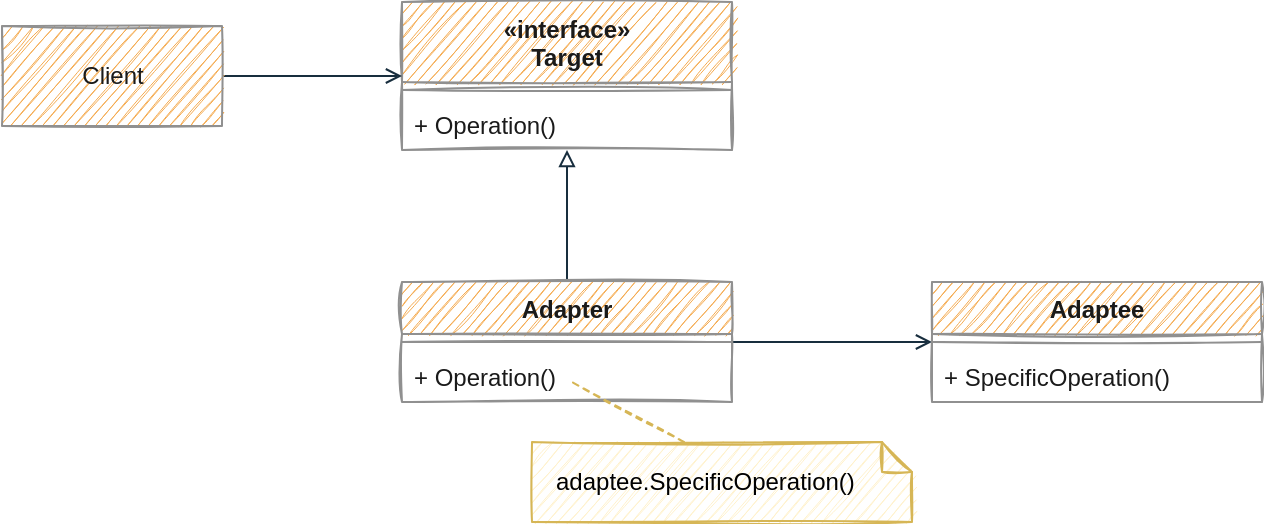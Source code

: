 <mxfile version="20.8.16" type="device" pages="5"><diagram id="pfxA9gv14tCuH7BsV-Ln" name="Adapter"><mxGraphModel dx="1404" dy="864" grid="1" gridSize="10" guides="1" tooltips="0" connect="1" arrows="1" fold="1" page="1" pageScale="1" pageWidth="1169" pageHeight="827" math="0" shadow="0"><root><mxCell id="t0Gk355Egd2EpJJYX6fK-0"/><mxCell id="t0Gk355Egd2EpJJYX6fK-1" parent="t0Gk355Egd2EpJJYX6fK-0"/><mxCell id="r9_oYsfu7Edrs36lkvw7-0" value="«interface»&#10;Target" style="swimlane;fontStyle=1;align=center;verticalAlign=top;childLayout=stackLayout;horizontal=1;startSize=40;horizontalStack=0;resizeParent=1;resizeParentMax=0;resizeLast=0;collapsible=1;marginBottom=0;rounded=0;sketch=1;fillColor=#F5AB50;strokeColor=#909090;fontColor=#1A1A1A;" parent="t0Gk355Egd2EpJJYX6fK-1" vertex="1"><mxGeometry x="275" y="100" width="165" height="74" as="geometry"><mxRectangle x="250" y="670" width="100" height="30" as="alternateBounds"/></mxGeometry></mxCell><mxCell id="r9_oYsfu7Edrs36lkvw7-1" value="" style="line;strokeWidth=1;fillColor=none;align=left;verticalAlign=middle;spacingTop=-1;spacingLeft=3;spacingRight=3;rotatable=0;labelPosition=right;points=[];portConstraint=eastwest;rounded=0;sketch=1;labelBackgroundColor=#EEEEEE;strokeColor=#909090;fontColor=#1A1A1A;" parent="r9_oYsfu7Edrs36lkvw7-0" vertex="1"><mxGeometry y="40" width="165" height="8" as="geometry"/></mxCell><mxCell id="r9_oYsfu7Edrs36lkvw7-2" value="+ Operation()" style="text;strokeColor=none;fillColor=none;align=left;verticalAlign=top;spacingLeft=4;spacingRight=4;overflow=hidden;rotatable=0;points=[[0,0.5],[1,0.5]];portConstraint=eastwest;rounded=0;sketch=1;fontColor=#1A1A1A;" parent="r9_oYsfu7Edrs36lkvw7-0" vertex="1"><mxGeometry y="48" width="165" height="26" as="geometry"/></mxCell><mxCell id="r9_oYsfu7Edrs36lkvw7-3" style="edgeStyle=orthogonalEdgeStyle;rounded=0;orthogonalLoop=1;jettySize=auto;html=1;endArrow=block;endFill=0;labelBackgroundColor=#EEEEEE;strokeColor=#182E3E;fontColor=#1A1A1A;" parent="t0Gk355Egd2EpJJYX6fK-1" source="r9_oYsfu7Edrs36lkvw7-4" target="r9_oYsfu7Edrs36lkvw7-0" edge="1"><mxGeometry relative="1" as="geometry"/></mxCell><mxCell id="V8s5TMU2EH_NeJxdK_gp-17" style="edgeStyle=orthogonalEdgeStyle;rounded=0;orthogonalLoop=1;jettySize=auto;html=1;fontColor=#1A1A1A;strokeColor=#182E3E;endArrow=open;endFill=0;" parent="t0Gk355Egd2EpJJYX6fK-1" source="r9_oYsfu7Edrs36lkvw7-4" target="V8s5TMU2EH_NeJxdK_gp-14" edge="1"><mxGeometry relative="1" as="geometry"/></mxCell><mxCell id="r9_oYsfu7Edrs36lkvw7-4" value="Adapter" style="swimlane;fontStyle=1;align=center;verticalAlign=top;childLayout=stackLayout;horizontal=1;startSize=26;horizontalStack=0;resizeParent=1;resizeParentMax=0;resizeLast=0;collapsible=1;marginBottom=0;rounded=0;sketch=1;fillColor=#F5AB50;strokeColor=#909090;fontColor=#1A1A1A;" parent="t0Gk355Egd2EpJJYX6fK-1" vertex="1"><mxGeometry x="275" y="240" width="165" height="60" as="geometry"/></mxCell><mxCell id="r9_oYsfu7Edrs36lkvw7-5" value="" style="line;strokeWidth=1;fillColor=none;align=left;verticalAlign=middle;spacingTop=-1;spacingLeft=3;spacingRight=3;rotatable=0;labelPosition=right;points=[];portConstraint=eastwest;rounded=0;sketch=1;labelBackgroundColor=#EEEEEE;strokeColor=#909090;fontColor=#1A1A1A;" parent="r9_oYsfu7Edrs36lkvw7-4" vertex="1"><mxGeometry y="26" width="165" height="8" as="geometry"/></mxCell><mxCell id="r9_oYsfu7Edrs36lkvw7-6" value="+ Operation()" style="text;strokeColor=none;fillColor=none;align=left;verticalAlign=top;spacingLeft=4;spacingRight=4;overflow=hidden;rotatable=0;points=[[0,0.5],[1,0.5]];portConstraint=eastwest;rounded=0;sketch=1;fontColor=#1A1A1A;" parent="r9_oYsfu7Edrs36lkvw7-4" vertex="1"><mxGeometry y="34" width="165" height="26" as="geometry"/></mxCell><mxCell id="r9_oYsfu7Edrs36lkvw7-12" style="edgeStyle=orthogonalEdgeStyle;rounded=0;orthogonalLoop=1;jettySize=auto;html=1;startArrow=none;startFill=0;endArrow=open;endFill=0;labelBackgroundColor=#EEEEEE;strokeColor=#182E3E;fontColor=#1A1A1A;" parent="t0Gk355Egd2EpJJYX6fK-1" source="r9_oYsfu7Edrs36lkvw7-13" target="r9_oYsfu7Edrs36lkvw7-0" edge="1"><mxGeometry relative="1" as="geometry"/></mxCell><mxCell id="r9_oYsfu7Edrs36lkvw7-13" value="Client" style="html=1;rounded=0;sketch=1;fillColor=#F5AB50;strokeColor=#909090;fontColor=#1A1A1A;" parent="t0Gk355Egd2EpJJYX6fK-1" vertex="1"><mxGeometry x="75" y="112" width="110" height="50" as="geometry"/></mxCell><mxCell id="V8s5TMU2EH_NeJxdK_gp-14" value="Adaptee" style="swimlane;fontStyle=1;align=center;verticalAlign=top;childLayout=stackLayout;horizontal=1;startSize=26;horizontalStack=0;resizeParent=1;resizeParentMax=0;resizeLast=0;collapsible=1;marginBottom=0;rounded=0;sketch=1;fillColor=#F5AB50;strokeColor=#909090;fontColor=#1A1A1A;" parent="t0Gk355Egd2EpJJYX6fK-1" vertex="1"><mxGeometry x="540" y="240" width="165" height="60" as="geometry"/></mxCell><mxCell id="V8s5TMU2EH_NeJxdK_gp-15" value="" style="line;strokeWidth=1;fillColor=none;align=left;verticalAlign=middle;spacingTop=-1;spacingLeft=3;spacingRight=3;rotatable=0;labelPosition=right;points=[];portConstraint=eastwest;rounded=0;sketch=1;labelBackgroundColor=#EEEEEE;strokeColor=#909090;fontColor=#1A1A1A;" parent="V8s5TMU2EH_NeJxdK_gp-14" vertex="1"><mxGeometry y="26" width="165" height="8" as="geometry"/></mxCell><mxCell id="V8s5TMU2EH_NeJxdK_gp-16" value="+ SpecificOperation()" style="text;strokeColor=none;fillColor=none;align=left;verticalAlign=top;spacingLeft=4;spacingRight=4;overflow=hidden;rotatable=0;points=[[0,0.5],[1,0.5]];portConstraint=eastwest;rounded=0;sketch=1;fontColor=#1A1A1A;" parent="V8s5TMU2EH_NeJxdK_gp-14" vertex="1"><mxGeometry y="34" width="165" height="26" as="geometry"/></mxCell><mxCell id="V8s5TMU2EH_NeJxdK_gp-18" value="adaptee.SpecificOperation()" style="shape=note;size=15;align=left;spacingLeft=10;html=1;whiteSpace=wrap;rounded=0;sketch=1;strokeColor=#d6b656;fillColor=#fff2cc;" parent="t0Gk355Egd2EpJJYX6fK-1" vertex="1"><mxGeometry x="340" y="320" width="190" height="40" as="geometry"/></mxCell><mxCell id="V8s5TMU2EH_NeJxdK_gp-19" value="" style="edgeStyle=none;endArrow=none;exitX=0.4;exitY=0;dashed=1;html=1;rounded=1;sketch=1;fontColor=#1A1A1A;strokeColor=#d6b656;curved=0;fillColor=#fff2cc;" parent="t0Gk355Egd2EpJJYX6fK-1" source="V8s5TMU2EH_NeJxdK_gp-18" edge="1"><mxGeometry x="1" relative="1" as="geometry"><mxPoint x="360" y="290" as="targetPoint"/></mxGeometry></mxCell></root></mxGraphModel></diagram><diagram id="CFkx3T3PTNuRlUrd-KWw" name="Composite"><mxGraphModel dx="1404" dy="864" grid="1" gridSize="10" guides="1" tooltips="1" connect="1" arrows="1" fold="1" page="1" pageScale="1" pageWidth="1654" pageHeight="1169" background="none" math="0" shadow="0"><root><mxCell id="0"/><mxCell id="1" parent="0"/><mxCell id="BNOG06OLYAFq1OP3cc1Z-1" value="«interface»&#10;Component" style="swimlane;fontStyle=1;align=center;verticalAlign=top;childLayout=stackLayout;horizontal=1;startSize=40;horizontalStack=0;resizeParent=1;resizeParentMax=0;resizeLast=0;collapsible=1;marginBottom=0;rounded=0;fillColor=#F5AB50;strokeColor=#909090;fontColor=#1A1A1A;sketch=1;curveFitting=1;jiggle=2;" parent="1" vertex="1"><mxGeometry x="232" y="360" width="165" height="74" as="geometry"><mxRectangle x="250" y="670" width="100" height="30" as="alternateBounds"/></mxGeometry></mxCell><mxCell id="BNOG06OLYAFq1OP3cc1Z-3" value="" style="line;strokeWidth=1;fillColor=none;align=left;verticalAlign=middle;spacingTop=-1;spacingLeft=3;spacingRight=3;rotatable=0;labelPosition=right;points=[];portConstraint=eastwest;rounded=0;labelBackgroundColor=#EEEEEE;strokeColor=#909090;fontColor=#1A1A1A;sketch=1;curveFitting=1;jiggle=2;" parent="BNOG06OLYAFq1OP3cc1Z-1" vertex="1"><mxGeometry y="40" width="165" height="8" as="geometry"/></mxCell><mxCell id="BNOG06OLYAFq1OP3cc1Z-4" value="+ Operation()" style="text;strokeColor=none;fillColor=none;align=left;verticalAlign=top;spacingLeft=4;spacingRight=4;overflow=hidden;rotatable=0;points=[[0,0.5],[1,0.5]];portConstraint=eastwest;rounded=0;fontColor=#1A1A1A;sketch=1;curveFitting=1;jiggle=2;" parent="BNOG06OLYAFq1OP3cc1Z-1" vertex="1"><mxGeometry y="48" width="165" height="26" as="geometry"/></mxCell><mxCell id="BNOG06OLYAFq1OP3cc1Z-27" style="edgeStyle=orthogonalEdgeStyle;rounded=0;orthogonalLoop=1;jettySize=auto;html=1;endArrow=block;endFill=0;labelBackgroundColor=#EEEEEE;strokeColor=#182E3E;fontColor=#1A1A1A;" parent="1" source="BNOG06OLYAFq1OP3cc1Z-5" target="BNOG06OLYAFq1OP3cc1Z-1" edge="1"><mxGeometry relative="1" as="geometry"/></mxCell><mxCell id="BNOG06OLYAFq1OP3cc1Z-5" value="Leaf" style="swimlane;fontStyle=1;align=center;verticalAlign=top;childLayout=stackLayout;horizontal=1;startSize=26;horizontalStack=0;resizeParent=1;resizeParentMax=0;resizeLast=0;collapsible=1;marginBottom=0;rounded=0;fillColor=#F5AB50;strokeColor=#909090;fontColor=#1A1A1A;sketch=1;curveFitting=1;jiggle=2;" parent="1" vertex="1"><mxGeometry x="112" y="530" width="165" height="60" as="geometry"/></mxCell><mxCell id="BNOG06OLYAFq1OP3cc1Z-6" value="" style="line;strokeWidth=1;fillColor=none;align=left;verticalAlign=middle;spacingTop=-1;spacingLeft=3;spacingRight=3;rotatable=0;labelPosition=right;points=[];portConstraint=eastwest;rounded=0;labelBackgroundColor=#EEEEEE;strokeColor=#909090;fontColor=#1A1A1A;sketch=1;curveFitting=1;jiggle=2;" parent="BNOG06OLYAFq1OP3cc1Z-5" vertex="1"><mxGeometry y="26" width="165" height="8" as="geometry"/></mxCell><mxCell id="BNOG06OLYAFq1OP3cc1Z-7" value="+ Operation()" style="text;strokeColor=none;fillColor=none;align=left;verticalAlign=top;spacingLeft=4;spacingRight=4;overflow=hidden;rotatable=0;points=[[0,0.5],[1,0.5]];portConstraint=eastwest;rounded=0;fontColor=#1A1A1A;sketch=1;curveFitting=1;jiggle=2;" parent="BNOG06OLYAFq1OP3cc1Z-5" vertex="1"><mxGeometry y="34" width="165" height="26" as="geometry"/></mxCell><mxCell id="BNOG06OLYAFq1OP3cc1Z-28" style="edgeStyle=orthogonalEdgeStyle;rounded=0;orthogonalLoop=1;jettySize=auto;html=1;endArrow=block;endFill=0;labelBackgroundColor=#EEEEEE;strokeColor=#182E3E;fontColor=#1A1A1A;" parent="1" source="BNOG06OLYAFq1OP3cc1Z-24" target="BNOG06OLYAFq1OP3cc1Z-1" edge="1"><mxGeometry relative="1" as="geometry"/></mxCell><mxCell id="BNOG06OLYAFq1OP3cc1Z-29" style="edgeStyle=orthogonalEdgeStyle;rounded=0;orthogonalLoop=1;jettySize=auto;html=1;entryX=1;entryY=0.5;entryDx=0;entryDy=0;endArrow=open;endFill=0;startArrow=diamondThin;startFill=0;labelBackgroundColor=#EEEEEE;strokeColor=#182E3E;fontColor=#1A1A1A;" parent="1" source="BNOG06OLYAFq1OP3cc1Z-24" target="BNOG06OLYAFq1OP3cc1Z-1" edge="1"><mxGeometry relative="1" as="geometry"><Array as="points"><mxPoint x="542" y="550"/><mxPoint x="542" y="397"/></Array></mxGeometry></mxCell><mxCell id="BNOG06OLYAFq1OP3cc1Z-24" value="Composite" style="swimlane;fontStyle=1;align=center;verticalAlign=top;childLayout=stackLayout;horizontal=1;startSize=26;horizontalStack=0;resizeParent=1;resizeParentMax=0;resizeLast=0;collapsible=1;marginBottom=0;rounded=0;fillColor=#F5AB50;strokeColor=#909090;fontColor=#1A1A1A;sketch=1;curveFitting=1;jiggle=2;" parent="1" vertex="1"><mxGeometry x="352" y="530" width="165" height="60" as="geometry"/></mxCell><mxCell id="BNOG06OLYAFq1OP3cc1Z-25" value="" style="line;strokeWidth=1;fillColor=none;align=left;verticalAlign=middle;spacingTop=-1;spacingLeft=3;spacingRight=3;rotatable=0;labelPosition=right;points=[];portConstraint=eastwest;rounded=0;labelBackgroundColor=#EEEEEE;strokeColor=#909090;fontColor=#1A1A1A;sketch=1;curveFitting=1;jiggle=2;" parent="BNOG06OLYAFq1OP3cc1Z-24" vertex="1"><mxGeometry y="26" width="165" height="8" as="geometry"/></mxCell><mxCell id="BNOG06OLYAFq1OP3cc1Z-26" value="+ Operation()" style="text;strokeColor=none;fillColor=none;align=left;verticalAlign=top;spacingLeft=4;spacingRight=4;overflow=hidden;rotatable=0;points=[[0,0.5],[1,0.5]];portConstraint=eastwest;rounded=0;fontColor=#1A1A1A;sketch=1;curveFitting=1;jiggle=2;" parent="BNOG06OLYAFq1OP3cc1Z-24" vertex="1"><mxGeometry y="34" width="165" height="26" as="geometry"/></mxCell><mxCell id="BNOG06OLYAFq1OP3cc1Z-31" style="edgeStyle=orthogonalEdgeStyle;rounded=0;orthogonalLoop=1;jettySize=auto;html=1;startArrow=none;startFill=0;endArrow=open;endFill=0;labelBackgroundColor=#EEEEEE;strokeColor=#182E3E;fontColor=#1A1A1A;" parent="1" source="BNOG06OLYAFq1OP3cc1Z-30" target="BNOG06OLYAFq1OP3cc1Z-1" edge="1"><mxGeometry relative="1" as="geometry"/></mxCell><mxCell id="BNOG06OLYAFq1OP3cc1Z-30" value="Client" style="html=1;rounded=0;fillColor=#F5AB50;strokeColor=#909090;fontColor=#1A1A1A;sketch=1;curveFitting=1;jiggle=2;" parent="1" vertex="1"><mxGeometry x="32" y="372" width="110" height="50" as="geometry"/></mxCell><mxCell id="BNOG06OLYAFq1OP3cc1Z-33" value="«interface»&#10;Component" style="swimlane;fontStyle=1;align=center;verticalAlign=top;childLayout=stackLayout;horizontal=1;startSize=40;horizontalStack=0;resizeParent=1;resizeParentMax=0;resizeLast=0;collapsible=1;marginBottom=0;rounded=0;fillColor=#F5AB50;strokeColor=#909090;fontColor=#1A1A1A;sketch=1;curveFitting=1;jiggle=2;" parent="1" vertex="1"><mxGeometry x="793" y="291" width="165" height="74" as="geometry"><mxRectangle x="250" y="670" width="100" height="30" as="alternateBounds"/></mxGeometry></mxCell><mxCell id="BNOG06OLYAFq1OP3cc1Z-34" value="" style="line;strokeWidth=1;fillColor=none;align=left;verticalAlign=middle;spacingTop=-1;spacingLeft=3;spacingRight=3;rotatable=0;labelPosition=right;points=[];portConstraint=eastwest;rounded=0;labelBackgroundColor=#EEEEEE;strokeColor=#909090;fontColor=#1A1A1A;sketch=1;curveFitting=1;jiggle=2;" parent="BNOG06OLYAFq1OP3cc1Z-33" vertex="1"><mxGeometry y="40" width="165" height="8" as="geometry"/></mxCell><mxCell id="BNOG06OLYAFq1OP3cc1Z-35" value="+ Operation()" style="text;strokeColor=none;fillColor=none;align=left;verticalAlign=top;spacingLeft=4;spacingRight=4;overflow=hidden;rotatable=0;points=[[0,0.5],[1,0.5]];portConstraint=eastwest;rounded=0;fontColor=#1A1A1A;sketch=1;curveFitting=1;jiggle=2;" parent="BNOG06OLYAFq1OP3cc1Z-33" vertex="1"><mxGeometry y="48" width="165" height="26" as="geometry"/></mxCell><mxCell id="BNOG06OLYAFq1OP3cc1Z-36" style="edgeStyle=orthogonalEdgeStyle;rounded=0;orthogonalLoop=1;jettySize=auto;html=1;endArrow=block;endFill=0;labelBackgroundColor=#EEEEEE;strokeColor=#182E3E;fontColor=#1A1A1A;" parent="1" source="BNOG06OLYAFq1OP3cc1Z-37" target="BNOG06OLYAFq1OP3cc1Z-33" edge="1"><mxGeometry relative="1" as="geometry"/></mxCell><mxCell id="BNOG06OLYAFq1OP3cc1Z-37" value="Leaf" style="swimlane;fontStyle=1;align=center;verticalAlign=top;childLayout=stackLayout;horizontal=1;startSize=26;horizontalStack=0;resizeParent=1;resizeParentMax=0;resizeLast=0;collapsible=1;marginBottom=0;rounded=0;fillColor=#F5AB50;strokeColor=#909090;fontColor=#1A1A1A;sketch=1;curveFitting=1;jiggle=2;" parent="1" vertex="1"><mxGeometry x="673" y="451" width="165" height="60" as="geometry"/></mxCell><mxCell id="BNOG06OLYAFq1OP3cc1Z-38" value="" style="line;strokeWidth=1;fillColor=none;align=left;verticalAlign=middle;spacingTop=-1;spacingLeft=3;spacingRight=3;rotatable=0;labelPosition=right;points=[];portConstraint=eastwest;rounded=0;labelBackgroundColor=#EEEEEE;strokeColor=#909090;fontColor=#1A1A1A;sketch=1;curveFitting=1;jiggle=2;" parent="BNOG06OLYAFq1OP3cc1Z-37" vertex="1"><mxGeometry y="26" width="165" height="8" as="geometry"/></mxCell><mxCell id="BNOG06OLYAFq1OP3cc1Z-39" value="+ Operation()" style="text;strokeColor=none;fillColor=none;align=left;verticalAlign=top;spacingLeft=4;spacingRight=4;overflow=hidden;rotatable=0;points=[[0,0.5],[1,0.5]];portConstraint=eastwest;rounded=0;fontColor=#1A1A1A;sketch=1;curveFitting=1;jiggle=2;" parent="BNOG06OLYAFq1OP3cc1Z-37" vertex="1"><mxGeometry y="34" width="165" height="26" as="geometry"/></mxCell><mxCell id="BNOG06OLYAFq1OP3cc1Z-40" style="edgeStyle=orthogonalEdgeStyle;rounded=0;orthogonalLoop=1;jettySize=auto;html=1;endArrow=block;endFill=0;labelBackgroundColor=#EEEEEE;strokeColor=#182E3E;fontColor=#1A1A1A;" parent="1" source="BNOG06OLYAFq1OP3cc1Z-42" target="BNOG06OLYAFq1OP3cc1Z-33" edge="1"><mxGeometry relative="1" as="geometry"/></mxCell><mxCell id="BNOG06OLYAFq1OP3cc1Z-41" style="edgeStyle=orthogonalEdgeStyle;rounded=0;orthogonalLoop=1;jettySize=auto;html=1;entryX=1;entryY=0.5;entryDx=0;entryDy=0;endArrow=open;endFill=0;startArrow=diamondThin;startFill=0;labelBackgroundColor=#EEEEEE;strokeColor=#182E3E;fontColor=#1A1A1A;" parent="1" source="BNOG06OLYAFq1OP3cc1Z-42" target="BNOG06OLYAFq1OP3cc1Z-33" edge="1"><mxGeometry relative="1" as="geometry"><Array as="points"><mxPoint x="1123" y="533"/><mxPoint x="1123" y="328"/></Array></mxGeometry></mxCell><mxCell id="BNOG06OLYAFq1OP3cc1Z-42" value="Composite" style="swimlane;fontStyle=1;align=center;verticalAlign=top;childLayout=stackLayout;horizontal=1;startSize=26;horizontalStack=0;resizeParent=1;resizeParentMax=0;resizeLast=0;collapsible=1;marginBottom=0;rounded=0;fillColor=#F5AB50;strokeColor=#909090;fontColor=#1A1A1A;sketch=1;curveFitting=1;jiggle=2;" parent="1" vertex="1"><mxGeometry x="913" y="451" width="165" height="164" as="geometry"/></mxCell><mxCell id="BNOG06OLYAFq1OP3cc1Z-51" value="- _children: Component[]" style="text;strokeColor=none;fillColor=none;align=left;verticalAlign=top;spacingLeft=4;spacingRight=4;overflow=hidden;rotatable=0;points=[[0,0.5],[1,0.5]];portConstraint=eastwest;rounded=0;fontColor=#1A1A1A;sketch=1;curveFitting=1;jiggle=2;" parent="BNOG06OLYAFq1OP3cc1Z-42" vertex="1"><mxGeometry y="26" width="165" height="26" as="geometry"/></mxCell><mxCell id="BNOG06OLYAFq1OP3cc1Z-43" value="" style="line;strokeWidth=1;fillColor=none;align=left;verticalAlign=middle;spacingTop=-1;spacingLeft=3;spacingRight=3;rotatable=0;labelPosition=right;points=[];portConstraint=eastwest;rounded=0;labelBackgroundColor=#EEEEEE;strokeColor=#909090;fontColor=#1A1A1A;sketch=1;curveFitting=1;jiggle=2;" parent="BNOG06OLYAFq1OP3cc1Z-42" vertex="1"><mxGeometry y="52" width="165" height="8" as="geometry"/></mxCell><mxCell id="BNOG06OLYAFq1OP3cc1Z-47" value="+ Add(Component child)" style="text;strokeColor=none;fillColor=none;align=left;verticalAlign=top;spacingLeft=4;spacingRight=4;overflow=hidden;rotatable=0;points=[[0,0.5],[1,0.5]];portConstraint=eastwest;rounded=0;fontColor=#1A1A1A;sketch=1;curveFitting=1;jiggle=2;" parent="BNOG06OLYAFq1OP3cc1Z-42" vertex="1"><mxGeometry y="60" width="165" height="26" as="geometry"/></mxCell><mxCell id="BNOG06OLYAFq1OP3cc1Z-48" value="+ Remove(Component child)" style="text;strokeColor=none;fillColor=none;align=left;verticalAlign=top;spacingLeft=4;spacingRight=4;overflow=hidden;rotatable=0;points=[[0,0.5],[1,0.5]];portConstraint=eastwest;rounded=0;fontColor=#1A1A1A;sketch=1;curveFitting=1;jiggle=2;" parent="BNOG06OLYAFq1OP3cc1Z-42" vertex="1"><mxGeometry y="86" width="165" height="26" as="geometry"/></mxCell><mxCell id="BNOG06OLYAFq1OP3cc1Z-49" value="+ GetChild(): Component" style="text;strokeColor=none;fillColor=none;align=left;verticalAlign=top;spacingLeft=4;spacingRight=4;overflow=hidden;rotatable=0;points=[[0,0.5],[1,0.5]];portConstraint=eastwest;rounded=0;fontColor=#1A1A1A;sketch=1;curveFitting=1;jiggle=2;" parent="BNOG06OLYAFq1OP3cc1Z-42" vertex="1"><mxGeometry y="112" width="165" height="26" as="geometry"/></mxCell><mxCell id="BNOG06OLYAFq1OP3cc1Z-44" value="+ Operation()" style="text;strokeColor=none;fillColor=none;align=left;verticalAlign=top;spacingLeft=4;spacingRight=4;overflow=hidden;rotatable=0;points=[[0,0.5],[1,0.5]];portConstraint=eastwest;rounded=0;fontColor=#1A1A1A;sketch=1;curveFitting=1;jiggle=2;" parent="BNOG06OLYAFq1OP3cc1Z-42" vertex="1"><mxGeometry y="138" width="165" height="26" as="geometry"/></mxCell><mxCell id="BNOG06OLYAFq1OP3cc1Z-45" style="edgeStyle=orthogonalEdgeStyle;rounded=0;orthogonalLoop=1;jettySize=auto;html=1;startArrow=none;startFill=0;endArrow=open;endFill=0;labelBackgroundColor=#EEEEEE;strokeColor=#182E3E;fontColor=#1A1A1A;" parent="1" source="BNOG06OLYAFq1OP3cc1Z-46" target="BNOG06OLYAFq1OP3cc1Z-33" edge="1"><mxGeometry relative="1" as="geometry"/></mxCell><mxCell id="BNOG06OLYAFq1OP3cc1Z-46" value="Client" style="html=1;rounded=0;fillColor=#F5AB50;strokeColor=#909090;fontColor=#1A1A1A;sketch=1;curveFitting=1;jiggle=2;" parent="1" vertex="1"><mxGeometry x="603" y="303" width="110" height="50" as="geometry"/></mxCell><mxCell id="BNOG06OLYAFq1OP3cc1Z-52" value="«interface»&#10;Component" style="swimlane;fontStyle=1;align=center;verticalAlign=top;childLayout=stackLayout;horizontal=1;startSize=40;horizontalStack=0;resizeParent=1;resizeParentMax=0;resizeLast=0;collapsible=1;marginBottom=0;rounded=0;fillColor=#F5AB50;strokeColor=#909090;fontColor=#1A1A1A;sketch=1;curveFitting=1;jiggle=2;" parent="1" vertex="1"><mxGeometry x="1300" y="696" width="165" height="152" as="geometry"><mxRectangle x="250" y="670" width="100" height="30" as="alternateBounds"/></mxGeometry></mxCell><mxCell id="BNOG06OLYAFq1OP3cc1Z-53" value="" style="line;strokeWidth=1;fillColor=none;align=left;verticalAlign=middle;spacingTop=-1;spacingLeft=3;spacingRight=3;rotatable=0;labelPosition=right;points=[];portConstraint=eastwest;rounded=0;labelBackgroundColor=#EEEEEE;strokeColor=#909090;fontColor=#1A1A1A;sketch=1;curveFitting=1;jiggle=2;" parent="BNOG06OLYAFq1OP3cc1Z-52" vertex="1"><mxGeometry y="40" width="165" height="8" as="geometry"/></mxCell><mxCell id="BNOG06OLYAFq1OP3cc1Z-68" value="+ GetChild(): Component" style="text;strokeColor=none;fillColor=none;align=left;verticalAlign=top;spacingLeft=4;spacingRight=4;overflow=hidden;rotatable=0;points=[[0,0.5],[1,0.5]];portConstraint=eastwest;rounded=0;fontColor=#1A1A1A;sketch=1;curveFitting=1;jiggle=2;" parent="BNOG06OLYAFq1OP3cc1Z-52" vertex="1"><mxGeometry y="48" width="165" height="26" as="geometry"/></mxCell><mxCell id="BNOG06OLYAFq1OP3cc1Z-67" value="+ Remove(Component child)" style="text;strokeColor=none;fillColor=none;align=left;verticalAlign=top;spacingLeft=4;spacingRight=4;overflow=hidden;rotatable=0;points=[[0,0.5],[1,0.5]];portConstraint=eastwest;rounded=0;fontColor=#1A1A1A;sketch=1;curveFitting=1;jiggle=2;" parent="BNOG06OLYAFq1OP3cc1Z-52" vertex="1"><mxGeometry y="74" width="165" height="26" as="geometry"/></mxCell><mxCell id="BNOG06OLYAFq1OP3cc1Z-66" value="+ Add(Component child)" style="text;strokeColor=none;fillColor=none;align=left;verticalAlign=top;spacingLeft=4;spacingRight=4;overflow=hidden;rotatable=0;points=[[0,0.5],[1,0.5]];portConstraint=eastwest;rounded=0;fontColor=#1A1A1A;sketch=1;curveFitting=1;jiggle=2;" parent="BNOG06OLYAFq1OP3cc1Z-52" vertex="1"><mxGeometry y="100" width="165" height="26" as="geometry"/></mxCell><mxCell id="BNOG06OLYAFq1OP3cc1Z-54" value="+ Operation()" style="text;strokeColor=none;fillColor=none;align=left;verticalAlign=top;spacingLeft=4;spacingRight=4;overflow=hidden;rotatable=0;points=[[0,0.5],[1,0.5]];portConstraint=eastwest;rounded=0;fontColor=#1A1A1A;sketch=1;curveFitting=1;jiggle=2;" parent="BNOG06OLYAFq1OP3cc1Z-52" vertex="1"><mxGeometry y="126" width="165" height="26" as="geometry"/></mxCell><mxCell id="BNOG06OLYAFq1OP3cc1Z-55" style="edgeStyle=orthogonalEdgeStyle;rounded=0;orthogonalLoop=1;jettySize=auto;html=1;endArrow=block;endFill=0;labelBackgroundColor=#EEEEEE;strokeColor=#182E3E;fontColor=#1A1A1A;" parent="1" source="BNOG06OLYAFq1OP3cc1Z-56" target="BNOG06OLYAFq1OP3cc1Z-52" edge="1"><mxGeometry relative="1" as="geometry"/></mxCell><mxCell id="BNOG06OLYAFq1OP3cc1Z-56" value="Leaf" style="swimlane;fontStyle=1;align=center;verticalAlign=top;childLayout=stackLayout;horizontal=1;startSize=26;horizontalStack=0;resizeParent=1;resizeParentMax=0;resizeLast=0;collapsible=1;marginBottom=0;rounded=0;fillColor=#F5AB50;strokeColor=#909090;fontColor=#1A1A1A;sketch=1;curveFitting=1;jiggle=2;" parent="1" vertex="1"><mxGeometry x="1180" y="926" width="165" height="60" as="geometry"/></mxCell><mxCell id="BNOG06OLYAFq1OP3cc1Z-57" value="" style="line;strokeWidth=1;fillColor=none;align=left;verticalAlign=middle;spacingTop=-1;spacingLeft=3;spacingRight=3;rotatable=0;labelPosition=right;points=[];portConstraint=eastwest;rounded=0;labelBackgroundColor=#EEEEEE;strokeColor=#909090;fontColor=#1A1A1A;sketch=1;curveFitting=1;jiggle=2;" parent="BNOG06OLYAFq1OP3cc1Z-56" vertex="1"><mxGeometry y="26" width="165" height="8" as="geometry"/></mxCell><mxCell id="BNOG06OLYAFq1OP3cc1Z-58" value="+ Operation()" style="text;strokeColor=none;fillColor=none;align=left;verticalAlign=top;spacingLeft=4;spacingRight=4;overflow=hidden;rotatable=0;points=[[0,0.5],[1,0.5]];portConstraint=eastwest;rounded=0;fontColor=#1A1A1A;sketch=1;curveFitting=1;jiggle=2;" parent="BNOG06OLYAFq1OP3cc1Z-56" vertex="1"><mxGeometry y="34" width="165" height="26" as="geometry"/></mxCell><mxCell id="BNOG06OLYAFq1OP3cc1Z-59" style="edgeStyle=orthogonalEdgeStyle;rounded=0;orthogonalLoop=1;jettySize=auto;html=1;endArrow=block;endFill=0;labelBackgroundColor=#EEEEEE;strokeColor=#182E3E;fontColor=#1A1A1A;" parent="1" source="BNOG06OLYAFq1OP3cc1Z-61" target="BNOG06OLYAFq1OP3cc1Z-52" edge="1"><mxGeometry relative="1" as="geometry"/></mxCell><mxCell id="BNOG06OLYAFq1OP3cc1Z-60" style="edgeStyle=orthogonalEdgeStyle;rounded=0;orthogonalLoop=1;jettySize=auto;html=1;entryX=1;entryY=0.5;entryDx=0;entryDy=0;endArrow=open;endFill=0;startArrow=diamondThin;startFill=0;labelBackgroundColor=#EEEEEE;strokeColor=#182E3E;fontColor=#1A1A1A;" parent="1" source="BNOG06OLYAFq1OP3cc1Z-61" target="BNOG06OLYAFq1OP3cc1Z-52" edge="1"><mxGeometry relative="1" as="geometry"><Array as="points"><mxPoint x="1620" y="995"/><mxPoint x="1620" y="772"/></Array></mxGeometry></mxCell><mxCell id="BNOG06OLYAFq1OP3cc1Z-61" value="Composite" style="swimlane;fontStyle=1;align=center;verticalAlign=top;childLayout=stackLayout;horizontal=1;startSize=26;horizontalStack=0;resizeParent=1;resizeParentMax=0;resizeLast=0;collapsible=1;marginBottom=0;rounded=0;fillColor=#F5AB50;strokeColor=#909090;fontColor=#1A1A1A;sketch=1;curveFitting=1;jiggle=2;" parent="1" vertex="1"><mxGeometry x="1420" y="926" width="165" height="138" as="geometry"/></mxCell><mxCell id="BNOG06OLYAFq1OP3cc1Z-69" value="+ Add(Component child)" style="text;strokeColor=none;fillColor=none;align=left;verticalAlign=top;spacingLeft=4;spacingRight=4;overflow=hidden;rotatable=0;points=[[0,0.5],[1,0.5]];portConstraint=eastwest;rounded=0;fontColor=#1A1A1A;sketch=1;curveFitting=1;jiggle=2;" parent="BNOG06OLYAFq1OP3cc1Z-61" vertex="1"><mxGeometry y="26" width="165" height="26" as="geometry"/></mxCell><mxCell id="BNOG06OLYAFq1OP3cc1Z-71" value="+ GetChild(): Component" style="text;strokeColor=none;fillColor=none;align=left;verticalAlign=top;spacingLeft=4;spacingRight=4;overflow=hidden;rotatable=0;points=[[0,0.5],[1,0.5]];portConstraint=eastwest;rounded=0;fontColor=#1A1A1A;sketch=1;curveFitting=1;jiggle=2;" parent="BNOG06OLYAFq1OP3cc1Z-61" vertex="1"><mxGeometry y="52" width="165" height="26" as="geometry"/></mxCell><mxCell id="BNOG06OLYAFq1OP3cc1Z-70" value="+ Remove(Component child)" style="text;strokeColor=none;fillColor=none;align=left;verticalAlign=top;spacingLeft=4;spacingRight=4;overflow=hidden;rotatable=0;points=[[0,0.5],[1,0.5]];portConstraint=eastwest;rounded=0;fontColor=#1A1A1A;sketch=1;curveFitting=1;jiggle=2;" parent="BNOG06OLYAFq1OP3cc1Z-61" vertex="1"><mxGeometry y="78" width="165" height="26" as="geometry"/></mxCell><mxCell id="BNOG06OLYAFq1OP3cc1Z-62" value="" style="line;strokeWidth=1;fillColor=none;align=left;verticalAlign=middle;spacingTop=-1;spacingLeft=3;spacingRight=3;rotatable=0;labelPosition=right;points=[];portConstraint=eastwest;rounded=0;labelBackgroundColor=#EEEEEE;strokeColor=#909090;fontColor=#1A1A1A;sketch=1;curveFitting=1;jiggle=2;" parent="BNOG06OLYAFq1OP3cc1Z-61" vertex="1"><mxGeometry y="104" width="165" height="8" as="geometry"/></mxCell><mxCell id="BNOG06OLYAFq1OP3cc1Z-63" value="+ Operation()" style="text;strokeColor=none;fillColor=none;align=left;verticalAlign=top;spacingLeft=4;spacingRight=4;overflow=hidden;rotatable=0;points=[[0,0.5],[1,0.5]];portConstraint=eastwest;rounded=0;fontColor=#1A1A1A;sketch=1;curveFitting=1;jiggle=2;" parent="BNOG06OLYAFq1OP3cc1Z-61" vertex="1"><mxGeometry y="112" width="165" height="26" as="geometry"/></mxCell><mxCell id="BNOG06OLYAFq1OP3cc1Z-64" style="edgeStyle=orthogonalEdgeStyle;rounded=0;orthogonalLoop=1;jettySize=auto;html=1;startArrow=none;startFill=0;endArrow=open;endFill=0;labelBackgroundColor=#EEEEEE;strokeColor=#182E3E;fontColor=#1A1A1A;" parent="1" source="BNOG06OLYAFq1OP3cc1Z-65" target="BNOG06OLYAFq1OP3cc1Z-52" edge="1"><mxGeometry relative="1" as="geometry"/></mxCell><mxCell id="BNOG06OLYAFq1OP3cc1Z-65" value="Client" style="html=1;rounded=0;fillColor=#F5AB50;strokeColor=#909090;fontColor=#1A1A1A;sketch=1;curveFitting=1;jiggle=2;" parent="1" vertex="1"><mxGeometry x="1110" y="747" width="110" height="50" as="geometry"/></mxCell></root></mxGraphModel></diagram><diagram id="0hrxTNzccrfhBCuLjd9K" name="Strategy"><mxGraphModel dx="1404" dy="864" grid="1" gridSize="10" guides="1" tooltips="1" connect="1" arrows="1" fold="1" page="1" pageScale="1" pageWidth="1169" pageHeight="827" math="0" shadow="0"><root><mxCell id="Yq5xRgmWrB6RlAjooAV_-0"/><mxCell id="Yq5xRgmWrB6RlAjooAV_-1" parent="Yq5xRgmWrB6RlAjooAV_-0"/></root></mxGraphModel></diagram><diagram id="zWnYbkroHUDhtVZg8e_o" name="Proxy"><mxGraphModel dx="2573" dy="864" grid="1" gridSize="10" guides="1" tooltips="1" connect="1" arrows="1" fold="1" page="1" pageScale="1" pageWidth="1169" pageHeight="827" math="0" shadow="0"><root><mxCell id="0"/><mxCell id="1" parent="0"/><mxCell id="bJq0gvxn55feJPTDZ4S--1" value="«interface»&#10;Subject" style="swimlane;fontStyle=1;align=center;verticalAlign=top;childLayout=stackLayout;horizontal=1;startSize=40;horizontalStack=0;resizeParent=1;resizeParentMax=0;resizeLast=0;collapsible=1;marginBottom=0;rounded=0;sketch=1;fillColor=#F5AB50;strokeColor=#909090;fontColor=#1A1A1A;" parent="1" vertex="1"><mxGeometry x="-720" y="150" width="165" height="74" as="geometry"><mxRectangle x="250" y="670" width="100" height="30" as="alternateBounds"/></mxGeometry></mxCell><mxCell id="bJq0gvxn55feJPTDZ4S--2" value="" style="line;strokeWidth=1;fillColor=none;align=left;verticalAlign=middle;spacingTop=-1;spacingLeft=3;spacingRight=3;rotatable=0;labelPosition=right;points=[];portConstraint=eastwest;rounded=0;sketch=1;labelBackgroundColor=#EEEEEE;strokeColor=#909090;fontColor=#1A1A1A;" parent="bJq0gvxn55feJPTDZ4S--1" vertex="1"><mxGeometry y="40" width="165" height="8" as="geometry"/></mxCell><mxCell id="bJq0gvxn55feJPTDZ4S--3" value="+ Operation()" style="text;strokeColor=none;fillColor=none;align=left;verticalAlign=top;spacingLeft=4;spacingRight=4;overflow=hidden;rotatable=0;points=[[0,0.5],[1,0.5]];portConstraint=eastwest;rounded=0;sketch=1;fontColor=#1A1A1A;" parent="bJq0gvxn55feJPTDZ4S--1" vertex="1"><mxGeometry y="48" width="165" height="26" as="geometry"/></mxCell><mxCell id="bJq0gvxn55feJPTDZ4S--4" style="edgeStyle=orthogonalEdgeStyle;rounded=0;orthogonalLoop=1;jettySize=auto;html=1;endArrow=block;endFill=0;labelBackgroundColor=#EEEEEE;strokeColor=#182E3E;fontColor=#1A1A1A;" parent="1" source="bJq0gvxn55feJPTDZ4S--5" target="bJq0gvxn55feJPTDZ4S--1" edge="1"><mxGeometry relative="1" as="geometry"/></mxCell><mxCell id="zE3TSSOudIvQtrCk9SOY-6" style="edgeStyle=orthogonalEdgeStyle;rounded=0;orthogonalLoop=1;jettySize=auto;html=1;fontSize=12;startSize=8;endSize=8;endArrow=open;endFill=0;" parent="1" source="bJq0gvxn55feJPTDZ4S--5" target="zE3TSSOudIvQtrCk9SOY-1" edge="1"><mxGeometry relative="1" as="geometry"/></mxCell><mxCell id="bJq0gvxn55feJPTDZ4S--5" value="Proxy" style="swimlane;fontStyle=1;align=center;verticalAlign=top;childLayout=stackLayout;horizontal=1;startSize=26;horizontalStack=0;resizeParent=1;resizeParentMax=0;resizeLast=0;collapsible=1;marginBottom=0;rounded=0;sketch=1;fillColor=#F5AB50;strokeColor=#909090;fontColor=#1A1A1A;" parent="1" vertex="1"><mxGeometry x="-840" y="310" width="165" height="60" as="geometry"/></mxCell><mxCell id="bJq0gvxn55feJPTDZ4S--6" value="" style="line;strokeWidth=1;fillColor=none;align=left;verticalAlign=middle;spacingTop=-1;spacingLeft=3;spacingRight=3;rotatable=0;labelPosition=right;points=[];portConstraint=eastwest;rounded=0;sketch=1;labelBackgroundColor=#EEEEEE;strokeColor=#909090;fontColor=#1A1A1A;" parent="bJq0gvxn55feJPTDZ4S--5" vertex="1"><mxGeometry y="26" width="165" height="8" as="geometry"/></mxCell><mxCell id="bJq0gvxn55feJPTDZ4S--7" value="+ Operation()" style="text;strokeColor=none;fillColor=none;align=left;verticalAlign=top;spacingLeft=4;spacingRight=4;overflow=hidden;rotatable=0;points=[[0,0.5],[1,0.5]];portConstraint=eastwest;rounded=0;sketch=1;fontColor=#1A1A1A;" parent="bJq0gvxn55feJPTDZ4S--5" vertex="1"><mxGeometry y="34" width="165" height="26" as="geometry"/></mxCell><mxCell id="bJq0gvxn55feJPTDZ4S--17" style="edgeStyle=orthogonalEdgeStyle;rounded=0;orthogonalLoop=1;jettySize=auto;html=1;startArrow=none;startFill=0;endArrow=open;endFill=0;labelBackgroundColor=#EEEEEE;strokeColor=#182E3E;fontColor=#1A1A1A;" parent="1" source="bJq0gvxn55feJPTDZ4S--18" target="bJq0gvxn55feJPTDZ4S--1" edge="1"><mxGeometry relative="1" as="geometry"/></mxCell><mxCell id="bJq0gvxn55feJPTDZ4S--18" value="Client" style="html=1;rounded=0;sketch=1;fillColor=#F5AB50;strokeColor=#909090;fontColor=#1A1A1A;" parent="1" vertex="1"><mxGeometry x="-910" y="162" width="110" height="50" as="geometry"/></mxCell><mxCell id="zE3TSSOudIvQtrCk9SOY-5" style="edgeStyle=orthogonalEdgeStyle;rounded=0;orthogonalLoop=1;jettySize=auto;html=1;fontSize=11;startSize=8;endSize=8;labelBackgroundColor=#EEEEEE;endArrow=block;strokeColor=#182E3E;fontColor=#1A1A1A;endFill=0;" parent="1" source="zE3TSSOudIvQtrCk9SOY-1" target="bJq0gvxn55feJPTDZ4S--1" edge="1"><mxGeometry relative="1" as="geometry"/></mxCell><mxCell id="zE3TSSOudIvQtrCk9SOY-1" value="RealSubject" style="swimlane;fontStyle=1;align=center;verticalAlign=top;childLayout=stackLayout;horizontal=1;startSize=26;horizontalStack=0;resizeParent=1;resizeParentMax=0;resizeLast=0;collapsible=1;marginBottom=0;rounded=0;sketch=1;fillColor=#F5AB50;strokeColor=#909090;fontColor=#1A1A1A;" parent="1" vertex="1"><mxGeometry x="-600" y="310" width="165" height="60" as="geometry"/></mxCell><mxCell id="zE3TSSOudIvQtrCk9SOY-2" value="" style="line;strokeWidth=1;fillColor=none;align=left;verticalAlign=middle;spacingTop=-1;spacingLeft=3;spacingRight=3;rotatable=0;labelPosition=right;points=[];portConstraint=eastwest;rounded=0;sketch=1;labelBackgroundColor=#EEEEEE;strokeColor=#909090;fontColor=#1A1A1A;" parent="zE3TSSOudIvQtrCk9SOY-1" vertex="1"><mxGeometry y="26" width="165" height="8" as="geometry"/></mxCell><mxCell id="zE3TSSOudIvQtrCk9SOY-3" value="+ Operation()" style="text;strokeColor=none;fillColor=none;align=left;verticalAlign=top;spacingLeft=4;spacingRight=4;overflow=hidden;rotatable=0;points=[[0,0.5],[1,0.5]];portConstraint=eastwest;rounded=0;sketch=1;fontColor=#1A1A1A;" parent="zE3TSSOudIvQtrCk9SOY-1" vertex="1"><mxGeometry y="34" width="165" height="26" as="geometry"/></mxCell></root></mxGraphModel></diagram><diagram id="FnoLo6uCfzN_WaeMd2eJ" name="Decorator"><mxGraphModel dx="1404" dy="864" grid="1" gridSize="10" guides="1" tooltips="1" connect="1" arrows="1" fold="1" page="1" pageScale="1" pageWidth="1169" pageHeight="827" math="0" shadow="0"><root><mxCell id="0"/><mxCell id="1" parent="0"/><mxCell id="rLRFaC7Z4CtTyHRnIzG0-1" value="Component" style="swimlane;fontStyle=1;align=center;verticalAlign=top;childLayout=stackLayout;horizontal=1;startSize=26;horizontalStack=0;resizeParent=1;resizeParentMax=0;resizeLast=0;collapsible=1;marginBottom=0;rounded=0;sketch=1;fillColor=#F5AB50;strokeColor=#909090;fontColor=#1A1A1A;" vertex="1" parent="1"><mxGeometry x="520" y="200" width="165" height="60" as="geometry"/></mxCell><mxCell id="rLRFaC7Z4CtTyHRnIzG0-2" value="" style="line;strokeWidth=1;fillColor=none;align=left;verticalAlign=middle;spacingTop=-1;spacingLeft=3;spacingRight=3;rotatable=0;labelPosition=right;points=[];portConstraint=eastwest;rounded=0;sketch=1;labelBackgroundColor=#EEEEEE;strokeColor=#909090;fontColor=#1A1A1A;" vertex="1" parent="rLRFaC7Z4CtTyHRnIzG0-1"><mxGeometry y="26" width="165" height="8" as="geometry"/></mxCell><mxCell id="rLRFaC7Z4CtTyHRnIzG0-3" value="+ Operation()" style="text;strokeColor=none;fillColor=none;align=left;verticalAlign=top;spacingLeft=4;spacingRight=4;overflow=hidden;rotatable=0;points=[[0,0.5],[1,0.5]];portConstraint=eastwest;rounded=0;sketch=1;fontColor=#1A1A1A;" vertex="1" parent="rLRFaC7Z4CtTyHRnIzG0-1"><mxGeometry y="34" width="165" height="26" as="geometry"/></mxCell><mxCell id="gt-Dnx5REntbQfCuhK5w-18" style="edgeStyle=orthogonalEdgeStyle;rounded=0;hachureGap=4;orthogonalLoop=1;jettySize=auto;html=1;fontFamily=Architects Daughter;fontSource=https%3A%2F%2Ffonts.googleapis.com%2Fcss%3Ffamily%3DArchitects%2BDaughter;fontSize=16;startSize=8;endSize=8;endArrow=block;endFill=0;" edge="1" parent="1" source="gt-Dnx5REntbQfCuhK5w-1" target="rLRFaC7Z4CtTyHRnIzG0-1"><mxGeometry relative="1" as="geometry"/></mxCell><mxCell id="gt-Dnx5REntbQfCuhK5w-1" value="ConcreteComponent" style="swimlane;fontStyle=1;align=center;verticalAlign=top;childLayout=stackLayout;horizontal=1;startSize=26;horizontalStack=0;resizeParent=1;resizeParentMax=0;resizeLast=0;collapsible=1;marginBottom=0;rounded=0;sketch=1;fillColor=#F5AB50;strokeColor=#909090;fontColor=#1A1A1A;" vertex="1" parent="1"><mxGeometry x="400" y="320" width="165" height="60" as="geometry"/></mxCell><mxCell id="gt-Dnx5REntbQfCuhK5w-2" value="" style="line;strokeWidth=1;fillColor=none;align=left;verticalAlign=middle;spacingTop=-1;spacingLeft=3;spacingRight=3;rotatable=0;labelPosition=right;points=[];portConstraint=eastwest;rounded=0;sketch=1;labelBackgroundColor=#EEEEEE;strokeColor=#909090;fontColor=#1A1A1A;" vertex="1" parent="gt-Dnx5REntbQfCuhK5w-1"><mxGeometry y="26" width="165" height="8" as="geometry"/></mxCell><mxCell id="gt-Dnx5REntbQfCuhK5w-3" value="+ Operation()" style="text;strokeColor=none;fillColor=none;align=left;verticalAlign=top;spacingLeft=4;spacingRight=4;overflow=hidden;rotatable=0;points=[[0,0.5],[1,0.5]];portConstraint=eastwest;rounded=0;sketch=1;fontColor=#1A1A1A;" vertex="1" parent="gt-Dnx5REntbQfCuhK5w-1"><mxGeometry y="34" width="165" height="26" as="geometry"/></mxCell><mxCell id="gt-Dnx5REntbQfCuhK5w-19" style="edgeStyle=orthogonalEdgeStyle;rounded=0;hachureGap=4;orthogonalLoop=1;jettySize=auto;html=1;fontFamily=Architects Daughter;fontSource=https%3A%2F%2Ffonts.googleapis.com%2Fcss%3Ffamily%3DArchitects%2BDaughter;fontSize=16;startSize=8;endSize=8;endArrow=block;endFill=0;" edge="1" parent="1" source="gt-Dnx5REntbQfCuhK5w-4" target="rLRFaC7Z4CtTyHRnIzG0-1"><mxGeometry relative="1" as="geometry"/></mxCell><mxCell id="zJStZnbewwpVjUM_0HMp-3" style="edgeStyle=orthogonalEdgeStyle;rounded=0;hachureGap=4;orthogonalLoop=1;jettySize=auto;html=1;fontFamily=Architects Daughter;fontSource=https%3A%2F%2Ffonts.googleapis.com%2Fcss%3Ffamily%3DArchitects%2BDaughter;fontSize=16;startSize=8;endSize=8;entryX=1.012;entryY=-0.154;entryDx=0;entryDy=0;startArrow=diamondThin;startFill=0;endArrow=open;endFill=0;entryPerimeter=0;" edge="1" parent="1" source="gt-Dnx5REntbQfCuhK5w-4" target="rLRFaC7Z4CtTyHRnIzG0-3"><mxGeometry relative="1" as="geometry"><mxPoint x="970" y="200" as="targetPoint"/><Array as="points"><mxPoint x="880" y="363"/><mxPoint x="880" y="230"/></Array></mxGeometry></mxCell><mxCell id="gt-Dnx5REntbQfCuhK5w-4" value="Decorator" style="swimlane;fontStyle=1;align=center;verticalAlign=top;childLayout=stackLayout;horizontal=1;startSize=26;horizontalStack=0;resizeParent=1;resizeParentMax=0;resizeLast=0;collapsible=1;marginBottom=0;rounded=0;sketch=1;fillColor=#F5AB50;strokeColor=#909090;fontColor=#1A1A1A;" vertex="1" parent="1"><mxGeometry x="640" y="320" width="165" height="86" as="geometry"/></mxCell><mxCell id="gt-Dnx5REntbQfCuhK5w-5" value="" style="line;strokeWidth=1;fillColor=none;align=left;verticalAlign=middle;spacingTop=-1;spacingLeft=3;spacingRight=3;rotatable=0;labelPosition=right;points=[];portConstraint=eastwest;rounded=0;sketch=1;labelBackgroundColor=#EEEEEE;strokeColor=#909090;fontColor=#1A1A1A;" vertex="1" parent="gt-Dnx5REntbQfCuhK5w-4"><mxGeometry y="26" width="165" height="8" as="geometry"/></mxCell><mxCell id="gt-Dnx5REntbQfCuhK5w-10" value="- component: Component" style="text;strokeColor=none;fillColor=none;align=left;verticalAlign=top;spacingLeft=4;spacingRight=4;overflow=hidden;rotatable=0;points=[[0,0.5],[1,0.5]];portConstraint=eastwest;rounded=0;sketch=1;fontColor=#1A1A1A;" vertex="1" parent="gt-Dnx5REntbQfCuhK5w-4"><mxGeometry y="34" width="165" height="26" as="geometry"/></mxCell><mxCell id="gt-Dnx5REntbQfCuhK5w-6" value="+ Operation()" style="text;strokeColor=none;fillColor=none;align=left;verticalAlign=top;spacingLeft=4;spacingRight=4;overflow=hidden;rotatable=0;points=[[0,0.5],[1,0.5]];portConstraint=eastwest;rounded=0;sketch=1;fontColor=#1A1A1A;" vertex="1" parent="gt-Dnx5REntbQfCuhK5w-4"><mxGeometry y="60" width="165" height="26" as="geometry"/></mxCell><mxCell id="zJStZnbewwpVjUM_0HMp-1" style="edgeStyle=orthogonalEdgeStyle;rounded=0;hachureGap=4;orthogonalLoop=1;jettySize=auto;html=1;fontFamily=Architects Daughter;fontSource=https%3A%2F%2Ffonts.googleapis.com%2Fcss%3Ffamily%3DArchitects%2BDaughter;fontSize=16;startSize=8;endSize=8;endArrow=block;endFill=0;" edge="1" parent="1" source="gt-Dnx5REntbQfCuhK5w-11" target="gt-Dnx5REntbQfCuhK5w-4"><mxGeometry relative="1" as="geometry"/></mxCell><mxCell id="gt-Dnx5REntbQfCuhK5w-11" value="ConcreteComponentA" style="swimlane;fontStyle=1;align=center;verticalAlign=top;childLayout=stackLayout;horizontal=1;startSize=26;horizontalStack=0;resizeParent=1;resizeParentMax=0;resizeLast=0;collapsible=1;marginBottom=0;rounded=0;sketch=1;fillColor=#F5AB50;strokeColor=#909090;fontColor=#1A1A1A;" vertex="1" parent="1"><mxGeometry x="640" y="480" width="165" height="60" as="geometry"/></mxCell><mxCell id="gt-Dnx5REntbQfCuhK5w-12" value="" style="line;strokeWidth=1;fillColor=none;align=left;verticalAlign=middle;spacingTop=-1;spacingLeft=3;spacingRight=3;rotatable=0;labelPosition=right;points=[];portConstraint=eastwest;rounded=0;sketch=1;labelBackgroundColor=#EEEEEE;strokeColor=#909090;fontColor=#1A1A1A;" vertex="1" parent="gt-Dnx5REntbQfCuhK5w-11"><mxGeometry y="26" width="165" height="8" as="geometry"/></mxCell><mxCell id="gt-Dnx5REntbQfCuhK5w-14" value="+ Operation()" style="text;strokeColor=none;fillColor=none;align=left;verticalAlign=top;spacingLeft=4;spacingRight=4;overflow=hidden;rotatable=0;points=[[0,0.5],[1,0.5]];portConstraint=eastwest;rounded=0;sketch=1;fontColor=#1A1A1A;" vertex="1" parent="gt-Dnx5REntbQfCuhK5w-11"><mxGeometry y="34" width="165" height="26" as="geometry"/></mxCell><mxCell id="zJStZnbewwpVjUM_0HMp-2" style="edgeStyle=orthogonalEdgeStyle;rounded=0;hachureGap=4;orthogonalLoop=1;jettySize=auto;html=1;fontFamily=Architects Daughter;fontSource=https%3A%2F%2Ffonts.googleapis.com%2Fcss%3Ffamily%3DArchitects%2BDaughter;fontSize=16;startSize=8;endSize=8;endArrow=block;endFill=0;" edge="1" parent="1" source="gt-Dnx5REntbQfCuhK5w-15" target="gt-Dnx5REntbQfCuhK5w-4"><mxGeometry relative="1" as="geometry"><Array as="points"><mxPoint x="963" y="440"/><mxPoint x="723" y="440"/></Array></mxGeometry></mxCell><mxCell id="gt-Dnx5REntbQfCuhK5w-15" value="ConcreteComponentB" style="swimlane;fontStyle=1;align=center;verticalAlign=top;childLayout=stackLayout;horizontal=1;startSize=26;horizontalStack=0;resizeParent=1;resizeParentMax=0;resizeLast=0;collapsible=1;marginBottom=0;rounded=0;sketch=1;fillColor=#F5AB50;strokeColor=#909090;fontColor=#1A1A1A;" vertex="1" parent="1"><mxGeometry x="880" y="480" width="165" height="60" as="geometry"/></mxCell><mxCell id="gt-Dnx5REntbQfCuhK5w-16" value="" style="line;strokeWidth=1;fillColor=none;align=left;verticalAlign=middle;spacingTop=-1;spacingLeft=3;spacingRight=3;rotatable=0;labelPosition=right;points=[];portConstraint=eastwest;rounded=0;sketch=1;labelBackgroundColor=#EEEEEE;strokeColor=#909090;fontColor=#1A1A1A;" vertex="1" parent="gt-Dnx5REntbQfCuhK5w-15"><mxGeometry y="26" width="165" height="8" as="geometry"/></mxCell><mxCell id="gt-Dnx5REntbQfCuhK5w-17" value="+ Operation()" style="text;strokeColor=none;fillColor=none;align=left;verticalAlign=top;spacingLeft=4;spacingRight=4;overflow=hidden;rotatable=0;points=[[0,0.5],[1,0.5]];portConstraint=eastwest;rounded=0;sketch=1;fontColor=#1A1A1A;" vertex="1" parent="gt-Dnx5REntbQfCuhK5w-15"><mxGeometry y="34" width="165" height="26" as="geometry"/></mxCell></root></mxGraphModel></diagram></mxfile>